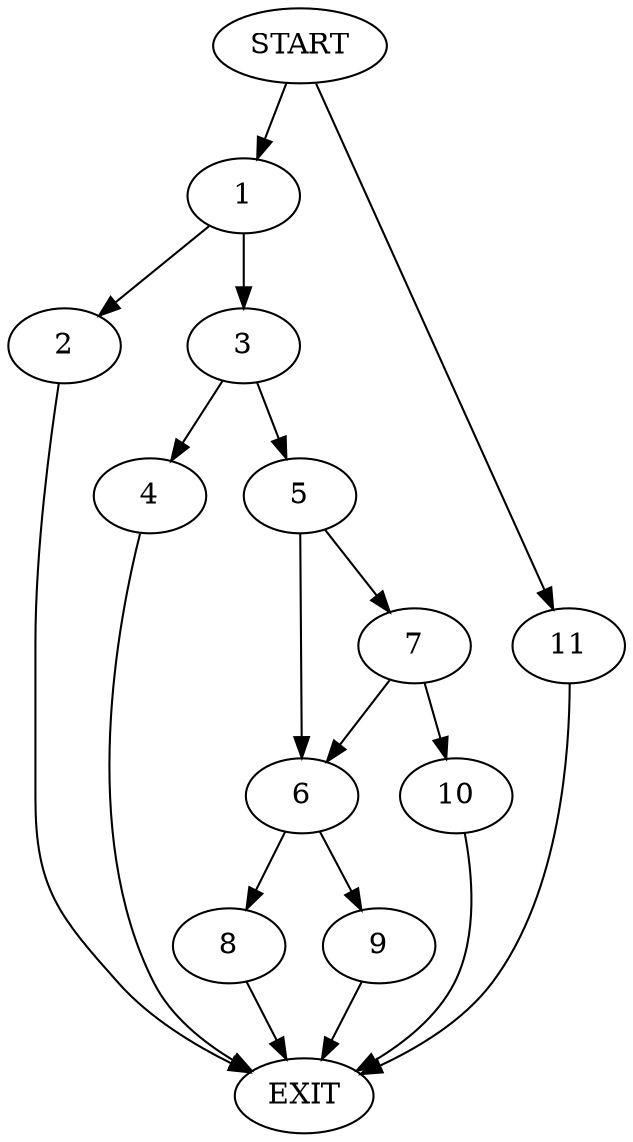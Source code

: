 digraph {
0 [label="START"]
12 [label="EXIT"]
0 -> 1
1 -> 2
1 -> 3
2 -> 12
3 -> 4
3 -> 5
5 -> 6
5 -> 7
4 -> 12
6 -> 8
6 -> 9
7 -> 10
7 -> 6
10 -> 12
8 -> 12
9 -> 12
0 -> 11
11 -> 12
}
